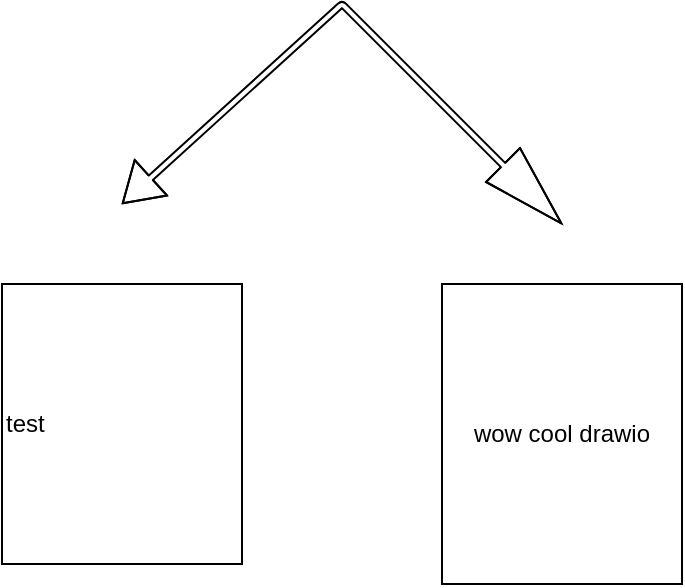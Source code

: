 <mxfile>
    <diagram id="N7DctUvhDKZlIi8Ke1Na" name="Page-1">
        <mxGraphModel dx="470" dy="540" grid="1" gridSize="10" guides="1" tooltips="1" connect="1" arrows="1" fold="1" page="1" pageScale="1" pageWidth="850" pageHeight="1100" math="0" shadow="0">
            <root>
                <mxCell id="0"/>
                <mxCell id="1" parent="0"/>
                <mxCell id="2" value="test" style="rounded=0;whiteSpace=wrap;html=1;align=left;" vertex="1" parent="1">
                    <mxGeometry x="50" y="210" width="120" height="140" as="geometry"/>
                </mxCell>
                <mxCell id="3" value="wow cool drawio" style="rounded=0;whiteSpace=wrap;html=1;" vertex="1" parent="1">
                    <mxGeometry x="270" y="210" width="120" height="150" as="geometry"/>
                </mxCell>
                <mxCell id="5" value="" style="shape=flexArrow;endArrow=classic;startArrow=classic;html=1;width=3;endSize=13.4;" edge="1" parent="1">
                    <mxGeometry width="100" height="100" relative="1" as="geometry">
                        <mxPoint x="110" y="170" as="sourcePoint"/>
                        <mxPoint x="330" y="180" as="targetPoint"/>
                        <Array as="points">
                            <mxPoint x="220" y="70"/>
                        </Array>
                    </mxGeometry>
                </mxCell>
            </root>
        </mxGraphModel>
    </diagram>
</mxfile>